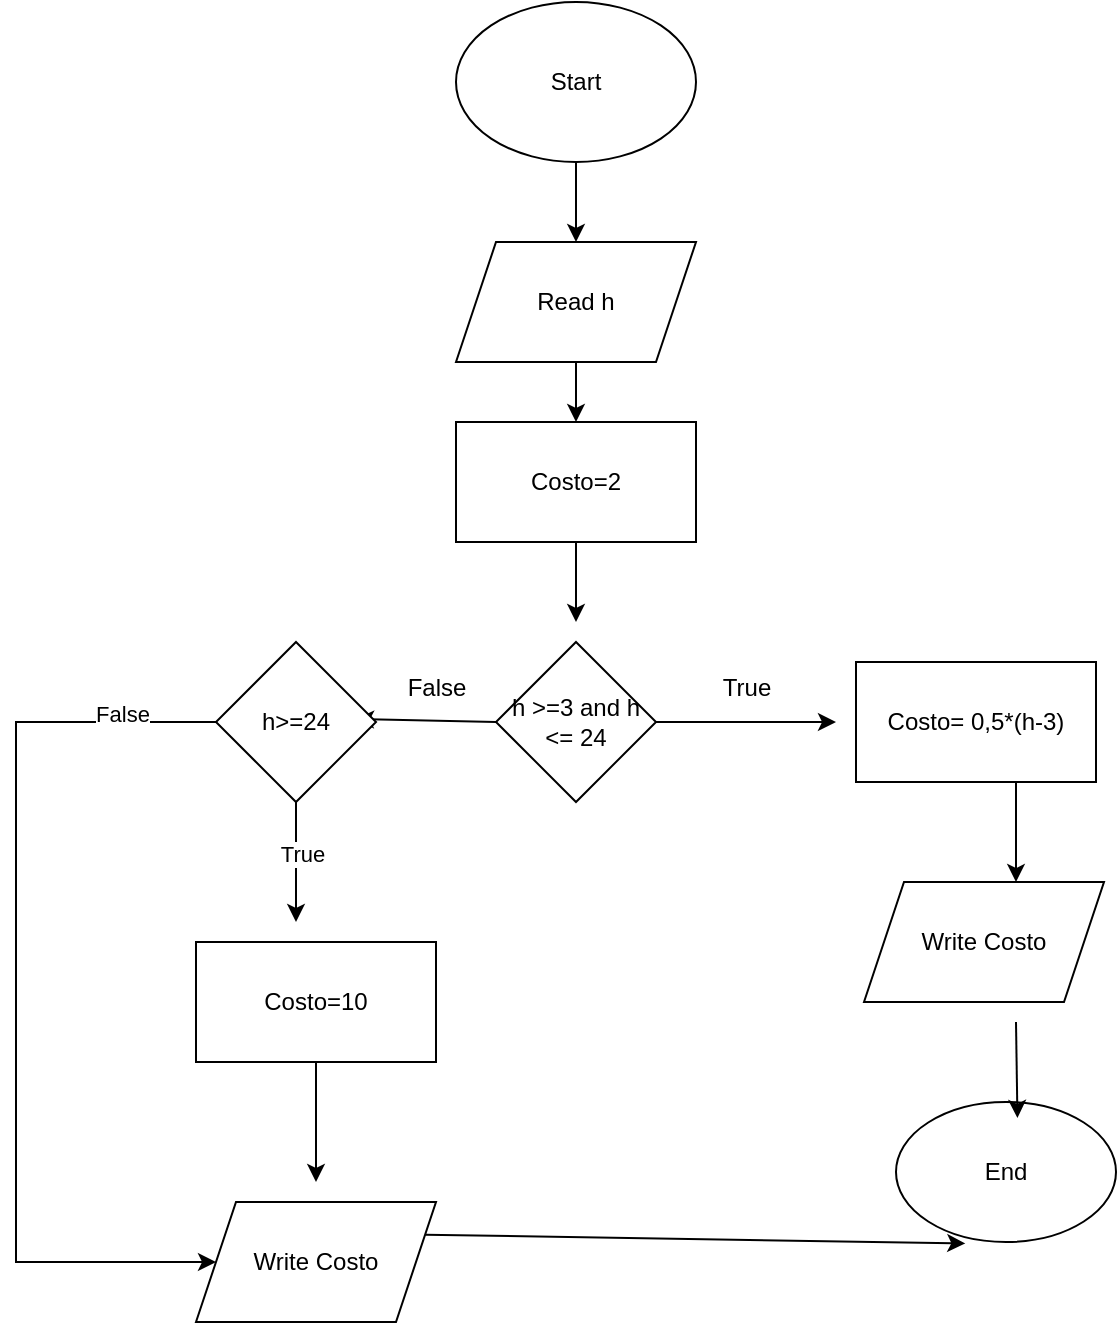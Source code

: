 <mxfile version="26.1.0">
  <diagram name="Pagina-1" id="vb6HVSy-orqUeG01FEW-">
    <mxGraphModel dx="1339" dy="596" grid="1" gridSize="10" guides="1" tooltips="1" connect="1" arrows="1" fold="1" page="1" pageScale="1" pageWidth="827" pageHeight="1169" math="0" shadow="0">
      <root>
        <mxCell id="0" />
        <mxCell id="1" parent="0" />
        <mxCell id="ytkS5mn3USzlAwGZDurx-1" value="Start" style="ellipse;whiteSpace=wrap;html=1;" vertex="1" parent="1">
          <mxGeometry x="150" y="10" width="120" height="80" as="geometry" />
        </mxCell>
        <mxCell id="ytkS5mn3USzlAwGZDurx-3" value="" style="endArrow=classic;html=1;rounded=0;entryX=0.5;entryY=0;entryDx=0;entryDy=0;" edge="1" parent="1" source="ytkS5mn3USzlAwGZDurx-1">
          <mxGeometry width="50" height="50" relative="1" as="geometry">
            <mxPoint x="180" y="260" as="sourcePoint" />
            <mxPoint x="210" y="130" as="targetPoint" />
          </mxGeometry>
        </mxCell>
        <mxCell id="ytkS5mn3USzlAwGZDurx-6" value="" style="endArrow=classic;html=1;rounded=0;exitX=0.5;exitY=1;exitDx=0;exitDy=0;entryX=0.5;entryY=0;entryDx=0;entryDy=0;" edge="1" parent="1">
          <mxGeometry width="50" height="50" relative="1" as="geometry">
            <mxPoint x="210" y="190" as="sourcePoint" />
            <mxPoint x="210" y="220" as="targetPoint" />
          </mxGeometry>
        </mxCell>
        <mxCell id="ytkS5mn3USzlAwGZDurx-9" value="Read h" style="shape=parallelogram;perimeter=parallelogramPerimeter;whiteSpace=wrap;html=1;fixedSize=1;" vertex="1" parent="1">
          <mxGeometry x="150" y="130" width="120" height="60" as="geometry" />
        </mxCell>
        <mxCell id="ytkS5mn3USzlAwGZDurx-11" value="Costo=2" style="rounded=0;whiteSpace=wrap;html=1;" vertex="1" parent="1">
          <mxGeometry x="150" y="220" width="120" height="60" as="geometry" />
        </mxCell>
        <mxCell id="ytkS5mn3USzlAwGZDurx-12" value="" style="endArrow=classic;html=1;rounded=0;" edge="1" parent="1">
          <mxGeometry width="50" height="50" relative="1" as="geometry">
            <mxPoint x="210" y="280" as="sourcePoint" />
            <mxPoint x="210" y="320" as="targetPoint" />
          </mxGeometry>
        </mxCell>
        <mxCell id="ytkS5mn3USzlAwGZDurx-13" value="h &amp;gt;=3 and h &amp;lt;= 24" style="rhombus;whiteSpace=wrap;html=1;" vertex="1" parent="1">
          <mxGeometry x="170" y="330" width="80" height="80" as="geometry" />
        </mxCell>
        <mxCell id="ytkS5mn3USzlAwGZDurx-17" value="" style="endArrow=classic;html=1;rounded=0;" edge="1" parent="1">
          <mxGeometry width="50" height="50" relative="1" as="geometry">
            <mxPoint x="250" y="370" as="sourcePoint" />
            <mxPoint x="340" y="370" as="targetPoint" />
          </mxGeometry>
        </mxCell>
        <mxCell id="ytkS5mn3USzlAwGZDurx-18" value="True" style="text;html=1;align=center;verticalAlign=middle;resizable=0;points=[];autosize=1;strokeColor=none;fillColor=none;" vertex="1" parent="1">
          <mxGeometry x="270" y="338" width="50" height="30" as="geometry" />
        </mxCell>
        <mxCell id="ytkS5mn3USzlAwGZDurx-19" value="" style="endArrow=classic;html=1;rounded=0;exitX=0;exitY=0.5;exitDx=0;exitDy=0;" edge="1" parent="1" source="ytkS5mn3USzlAwGZDurx-30">
          <mxGeometry width="50" height="50" relative="1" as="geometry">
            <mxPoint x="140" y="368" as="sourcePoint" />
            <mxPoint x="70" y="370" as="targetPoint" />
          </mxGeometry>
        </mxCell>
        <mxCell id="ytkS5mn3USzlAwGZDurx-21" value="Costo= 0,5*(h-3)" style="rounded=0;whiteSpace=wrap;html=1;" vertex="1" parent="1">
          <mxGeometry x="350" y="340" width="120" height="60" as="geometry" />
        </mxCell>
        <mxCell id="ytkS5mn3USzlAwGZDurx-22" value="" style="endArrow=classic;html=1;rounded=0;" edge="1" parent="1">
          <mxGeometry width="50" height="50" relative="1" as="geometry">
            <mxPoint x="430" y="400" as="sourcePoint" />
            <mxPoint x="430" y="450" as="targetPoint" />
          </mxGeometry>
        </mxCell>
        <mxCell id="ytkS5mn3USzlAwGZDurx-23" value="Write Costo" style="shape=parallelogram;perimeter=parallelogramPerimeter;whiteSpace=wrap;html=1;fixedSize=1;" vertex="1" parent="1">
          <mxGeometry x="354" y="450" width="120" height="60" as="geometry" />
        </mxCell>
        <mxCell id="ytkS5mn3USzlAwGZDurx-24" value="End" style="ellipse;whiteSpace=wrap;html=1;" vertex="1" parent="1">
          <mxGeometry x="370" y="560" width="110" height="70" as="geometry" />
        </mxCell>
        <mxCell id="ytkS5mn3USzlAwGZDurx-25" value="" style="endArrow=classic;html=1;rounded=0;entryX=0.552;entryY=0.114;entryDx=0;entryDy=0;entryPerimeter=0;" edge="1" parent="1" target="ytkS5mn3USzlAwGZDurx-24">
          <mxGeometry width="50" height="50" relative="1" as="geometry">
            <mxPoint x="430" y="520" as="sourcePoint" />
            <mxPoint x="480" y="470" as="targetPoint" />
          </mxGeometry>
        </mxCell>
        <mxCell id="ytkS5mn3USzlAwGZDurx-31" value="" style="endArrow=classic;html=1;rounded=0;exitX=0;exitY=0.5;exitDx=0;exitDy=0;" edge="1" parent="1" source="ytkS5mn3USzlAwGZDurx-13" target="ytkS5mn3USzlAwGZDurx-20">
          <mxGeometry width="50" height="50" relative="1" as="geometry">
            <mxPoint x="170" y="370" as="sourcePoint" />
            <mxPoint x="70" y="370" as="targetPoint" />
          </mxGeometry>
        </mxCell>
        <mxCell id="ytkS5mn3USzlAwGZDurx-20" value="False" style="text;html=1;align=center;verticalAlign=middle;resizable=0;points=[];autosize=1;strokeColor=none;fillColor=none;" vertex="1" parent="1">
          <mxGeometry x="50" y="353" width="50" height="30" as="geometry" />
        </mxCell>
        <mxCell id="ytkS5mn3USzlAwGZDurx-32" value="" style="endArrow=classic;html=1;rounded=0;exitX=0;exitY=0.5;exitDx=0;exitDy=0;" edge="1" parent="1" source="ytkS5mn3USzlAwGZDurx-20" target="ytkS5mn3USzlAwGZDurx-30">
          <mxGeometry width="50" height="50" relative="1" as="geometry">
            <mxPoint x="110" y="353" as="sourcePoint" />
            <mxPoint x="70" y="370" as="targetPoint" />
          </mxGeometry>
        </mxCell>
        <mxCell id="ytkS5mn3USzlAwGZDurx-30" value="h&amp;gt;=24" style="rhombus;whiteSpace=wrap;html=1;" vertex="1" parent="1">
          <mxGeometry x="30" y="330" width="80" height="80" as="geometry" />
        </mxCell>
        <mxCell id="ytkS5mn3USzlAwGZDurx-33" value="False" style="text;html=1;align=center;verticalAlign=middle;resizable=0;points=[];autosize=1;strokeColor=none;fillColor=none;" vertex="1" parent="1">
          <mxGeometry x="115" y="338" width="50" height="30" as="geometry" />
        </mxCell>
        <mxCell id="ytkS5mn3USzlAwGZDurx-34" value="" style="endArrow=classic;html=1;rounded=0;" edge="1" parent="1">
          <mxGeometry width="50" height="50" relative="1" as="geometry">
            <mxPoint x="70" y="410" as="sourcePoint" />
            <mxPoint x="70" y="470" as="targetPoint" />
          </mxGeometry>
        </mxCell>
        <mxCell id="ytkS5mn3USzlAwGZDurx-35" value="True" style="edgeLabel;html=1;align=center;verticalAlign=middle;resizable=0;points=[];" vertex="1" connectable="0" parent="ytkS5mn3USzlAwGZDurx-34">
          <mxGeometry x="-0.133" y="3" relative="1" as="geometry">
            <mxPoint as="offset" />
          </mxGeometry>
        </mxCell>
        <mxCell id="ytkS5mn3USzlAwGZDurx-36" value="Costo=10" style="rounded=0;whiteSpace=wrap;html=1;" vertex="1" parent="1">
          <mxGeometry x="20" y="480" width="120" height="60" as="geometry" />
        </mxCell>
        <mxCell id="ytkS5mn3USzlAwGZDurx-37" value="" style="endArrow=classic;html=1;rounded=0;" edge="1" parent="1">
          <mxGeometry width="50" height="50" relative="1" as="geometry">
            <mxPoint x="80" y="540" as="sourcePoint" />
            <mxPoint x="80" y="600" as="targetPoint" />
          </mxGeometry>
        </mxCell>
        <mxCell id="ytkS5mn3USzlAwGZDurx-38" value="Write Costo" style="shape=parallelogram;perimeter=parallelogramPerimeter;whiteSpace=wrap;html=1;fixedSize=1;" vertex="1" parent="1">
          <mxGeometry x="20" y="610" width="120" height="60" as="geometry" />
        </mxCell>
        <mxCell id="ytkS5mn3USzlAwGZDurx-39" value="" style="endArrow=classic;html=1;rounded=0;exitX=1;exitY=0.25;exitDx=0;exitDy=0;entryX=0.315;entryY=1.01;entryDx=0;entryDy=0;entryPerimeter=0;" edge="1" parent="1" source="ytkS5mn3USzlAwGZDurx-38" target="ytkS5mn3USzlAwGZDurx-24">
          <mxGeometry width="50" height="50" relative="1" as="geometry">
            <mxPoint x="300" y="540" as="sourcePoint" />
            <mxPoint x="350" y="490" as="targetPoint" />
          </mxGeometry>
        </mxCell>
        <mxCell id="ytkS5mn3USzlAwGZDurx-40" value="" style="endArrow=classic;html=1;rounded=0;exitX=0;exitY=0.5;exitDx=0;exitDy=0;" edge="1" parent="1" source="ytkS5mn3USzlAwGZDurx-30" target="ytkS5mn3USzlAwGZDurx-38">
          <mxGeometry width="50" height="50" relative="1" as="geometry">
            <mxPoint x="20" y="370" as="sourcePoint" />
            <mxPoint x="-40" y="640" as="targetPoint" />
            <Array as="points">
              <mxPoint x="-70" y="370" />
              <mxPoint x="-70" y="640" />
            </Array>
          </mxGeometry>
        </mxCell>
        <mxCell id="ytkS5mn3USzlAwGZDurx-41" value="False" style="edgeLabel;html=1;align=center;verticalAlign=middle;resizable=0;points=[];" vertex="1" connectable="0" parent="ytkS5mn3USzlAwGZDurx-40">
          <mxGeometry x="-0.801" y="-4" relative="1" as="geometry">
            <mxPoint as="offset" />
          </mxGeometry>
        </mxCell>
      </root>
    </mxGraphModel>
  </diagram>
</mxfile>
